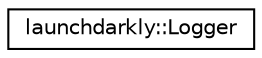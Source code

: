 digraph "Graphical Class Hierarchy"
{
 // LATEX_PDF_SIZE
  edge [fontname="Helvetica",fontsize="10",labelfontname="Helvetica",labelfontsize="10"];
  node [fontname="Helvetica",fontsize="10",shape=record];
  rankdir="LR";
  Node0 [label="launchdarkly::Logger",height=0.2,width=0.4,color="black", fillcolor="white", style="filled",URL="$classlaunchdarkly_1_1Logger.html",tooltip=" "];
}
